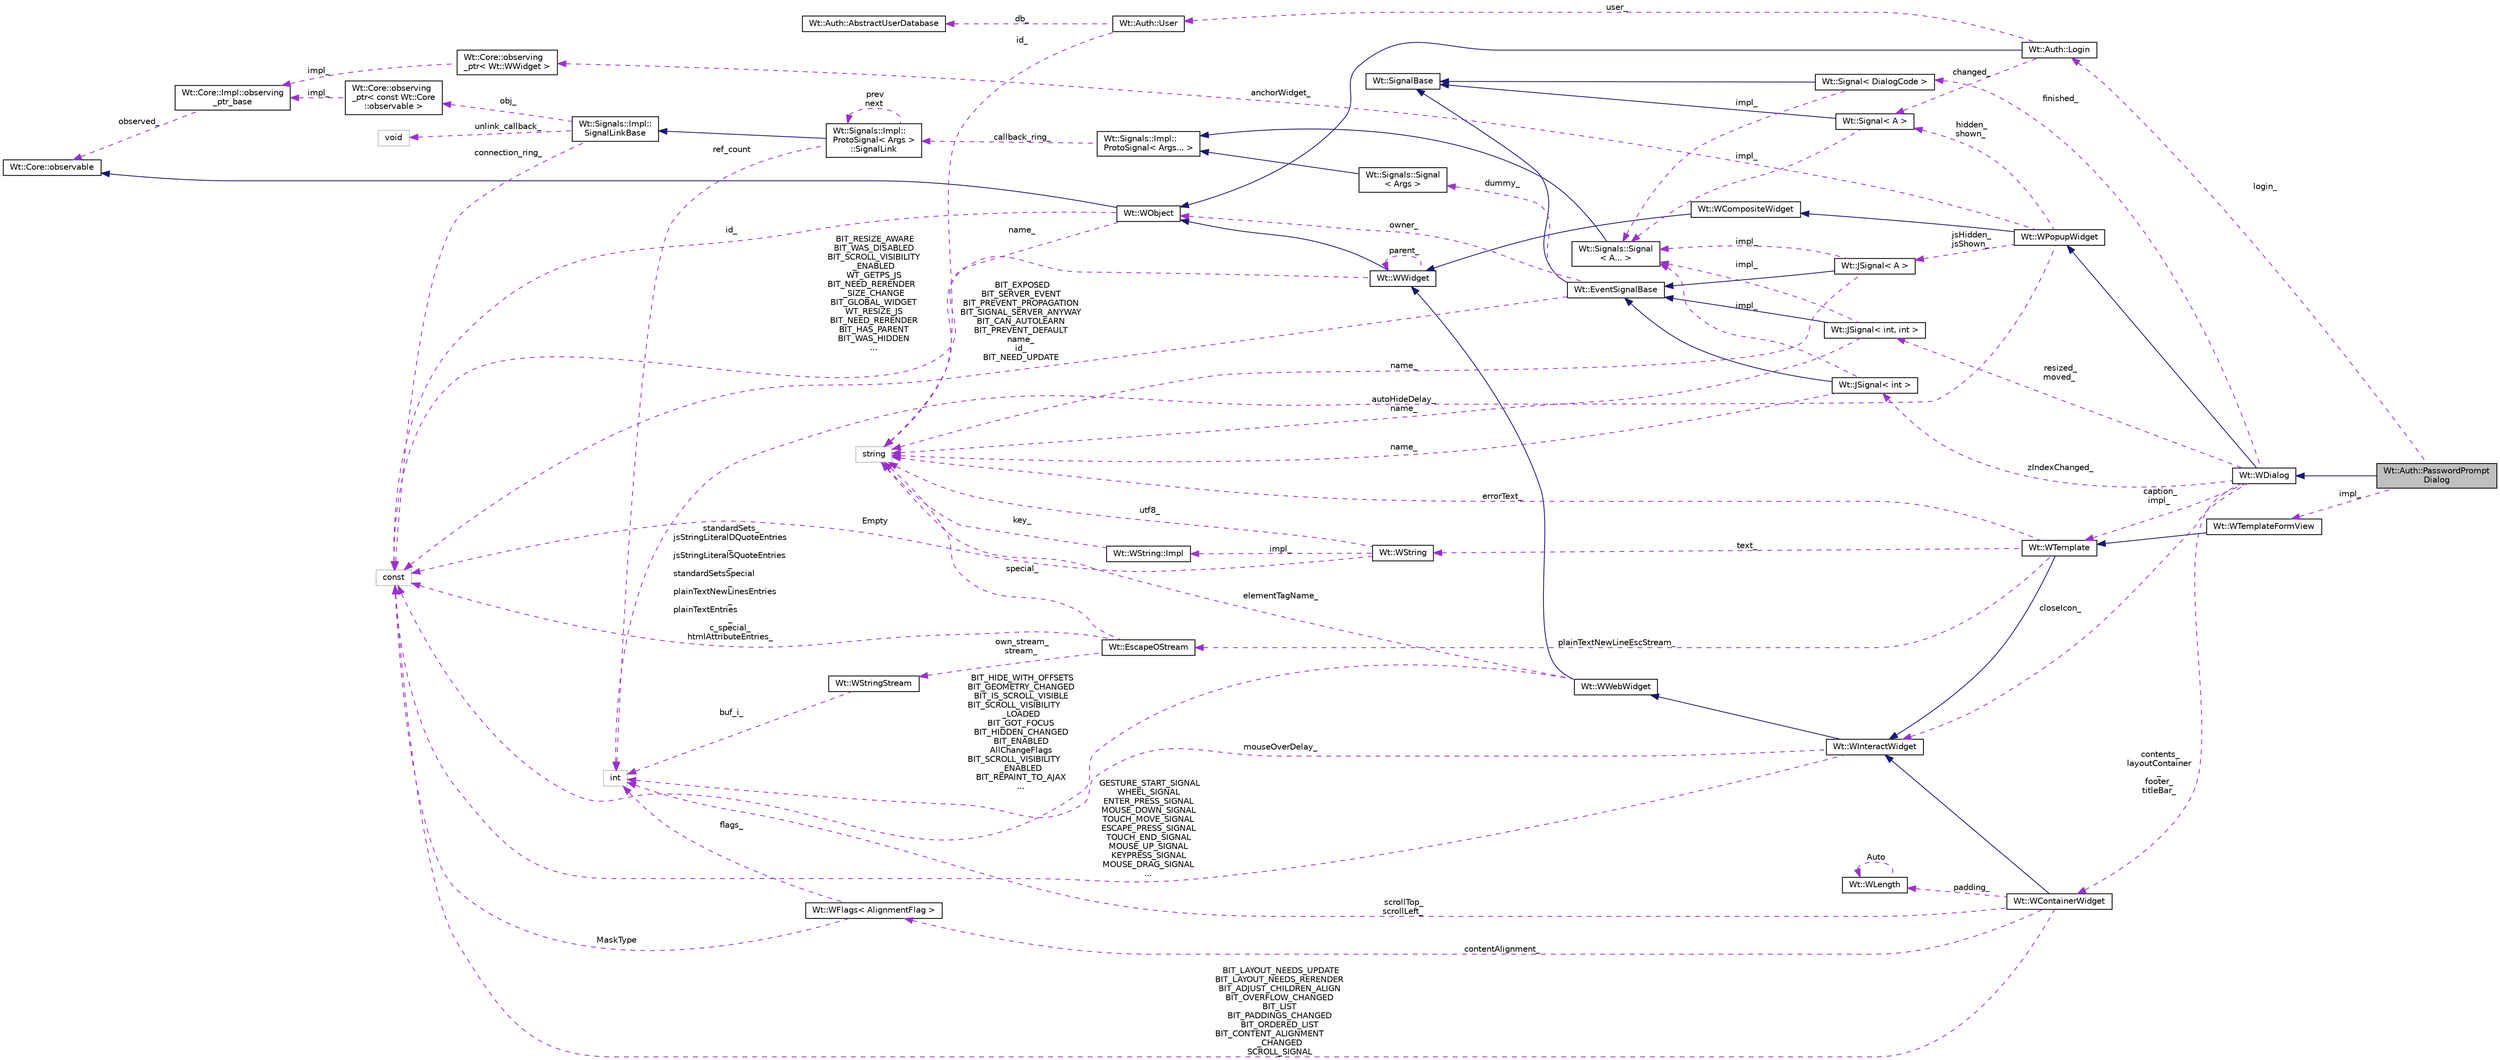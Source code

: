 digraph "Wt::Auth::PasswordPromptDialog"
{
 // LATEX_PDF_SIZE
  edge [fontname="Helvetica",fontsize="10",labelfontname="Helvetica",labelfontsize="10"];
  node [fontname="Helvetica",fontsize="10",shape=record];
  rankdir="LR";
  Node1 [label="Wt::Auth::PasswordPrompt\lDialog",height=0.2,width=0.4,color="black", fillcolor="grey75", style="filled", fontcolor="black",tooltip="A dialog that prompts for the user password."];
  Node2 -> Node1 [dir="back",color="midnightblue",fontsize="10",style="solid",fontname="Helvetica"];
  Node2 [label="Wt::WDialog",height=0.2,width=0.4,color="black", fillcolor="white", style="filled",URL="$classWt_1_1WDialog.html",tooltip="A WDialog shows a dialog."];
  Node3 -> Node2 [dir="back",color="midnightblue",fontsize="10",style="solid",fontname="Helvetica"];
  Node3 [label="Wt::WPopupWidget",height=0.2,width=0.4,color="black", fillcolor="white", style="filled",URL="$classWt_1_1WPopupWidget.html",tooltip="Base class for popup widgets."];
  Node4 -> Node3 [dir="back",color="midnightblue",fontsize="10",style="solid",fontname="Helvetica"];
  Node4 [label="Wt::WCompositeWidget",height=0.2,width=0.4,color="black", fillcolor="white", style="filled",URL="$classWt_1_1WCompositeWidget.html",tooltip="A widget that hides the implementation of composite widgets."];
  Node5 -> Node4 [dir="back",color="midnightblue",fontsize="10",style="solid",fontname="Helvetica"];
  Node5 [label="Wt::WWidget",height=0.2,width=0.4,color="black", fillcolor="white", style="filled",URL="$classWt_1_1WWidget.html",tooltip="The abstract base class for a user-interface component."];
  Node6 -> Node5 [dir="back",color="midnightblue",fontsize="10",style="solid",fontname="Helvetica"];
  Node6 [label="Wt::WObject",height=0.2,width=0.4,color="black", fillcolor="white", style="filled",URL="$classWt_1_1WObject.html",tooltip="A base class for objects that participate in the signal/slot system."];
  Node7 -> Node6 [dir="back",color="midnightblue",fontsize="10",style="solid",fontname="Helvetica"];
  Node7 [label="Wt::Core::observable",height=0.2,width=0.4,color="black", fillcolor="white", style="filled",URL="$classWt_1_1Core_1_1observable.html",tooltip="A base class for objects whose life-time can be tracked."];
  Node8 -> Node6 [dir="back",color="darkorchid3",fontsize="10",style="dashed",label=" name_" ,fontname="Helvetica"];
  Node8 [label="string",height=0.2,width=0.4,color="grey75", fillcolor="white", style="filled",tooltip=" "];
  Node9 -> Node6 [dir="back",color="darkorchid3",fontsize="10",style="dashed",label=" id_" ,fontname="Helvetica"];
  Node9 [label="const",height=0.2,width=0.4,color="grey75", fillcolor="white", style="filled",tooltip=" "];
  Node5 -> Node5 [dir="back",color="darkorchid3",fontsize="10",style="dashed",label=" parent_" ,fontname="Helvetica"];
  Node9 -> Node5 [dir="back",color="darkorchid3",fontsize="10",style="dashed",label=" BIT_RESIZE_AWARE\nBIT_WAS_DISABLED\nBIT_SCROLL_VISIBILITY\l_ENABLED\nWT_GETPS_JS\nBIT_NEED_RERENDER\l_SIZE_CHANGE\nBIT_GLOBAL_WIDGET\nWT_RESIZE_JS\nBIT_NEED_RERENDER\nBIT_HAS_PARENT\nBIT_WAS_HIDDEN\n..." ,fontname="Helvetica"];
  Node10 -> Node3 [dir="back",color="darkorchid3",fontsize="10",style="dashed",label=" hidden_\nshown_" ,fontname="Helvetica"];
  Node10 [label="Wt::Signal\< A \>",height=0.2,width=0.4,color="black", fillcolor="white", style="filled",URL="$classWt_1_1Signal.html",tooltip="A signal that propagates events to listeners."];
  Node11 -> Node10 [dir="back",color="midnightblue",fontsize="10",style="solid",fontname="Helvetica"];
  Node11 [label="Wt::SignalBase",height=0.2,width=0.4,color="black", fillcolor="white", style="filled",URL="$classWt_1_1SignalBase.html",tooltip="Abstract base class of a signal."];
  Node12 -> Node10 [dir="back",color="darkorchid3",fontsize="10",style="dashed",label=" impl_" ,fontname="Helvetica"];
  Node12 [label="Wt::Signals::Signal\l\< A... \>",height=0.2,width=0.4,color="black", fillcolor="white", style="filled",URL="$structWt_1_1Signals_1_1Signal.html",tooltip=" "];
  Node13 -> Node12 [dir="back",color="midnightblue",fontsize="10",style="solid",fontname="Helvetica"];
  Node13 [label="Wt::Signals::Impl::\lProtoSignal\< Args... \>",height=0.2,width=0.4,color="black", fillcolor="white", style="filled",URL="$classWt_1_1Signals_1_1Impl_1_1ProtoSignal.html",tooltip=" "];
  Node14 -> Node13 [dir="back",color="darkorchid3",fontsize="10",style="dashed",label=" callback_ring_" ,fontname="Helvetica"];
  Node14 [label="Wt::Signals::Impl::\lProtoSignal\< Args \>\l::SignalLink",height=0.2,width=0.4,color="black", fillcolor="white", style="filled",URL="$structWt_1_1Signals_1_1Impl_1_1ProtoSignal_1_1SignalLink.html",tooltip=" "];
  Node15 -> Node14 [dir="back",color="midnightblue",fontsize="10",style="solid",fontname="Helvetica"];
  Node15 [label="Wt::Signals::Impl::\lSignalLinkBase",height=0.2,width=0.4,color="black", fillcolor="white", style="filled",URL="$classWt_1_1Signals_1_1Impl_1_1SignalLinkBase.html",tooltip=" "];
  Node16 -> Node15 [dir="back",color="darkorchid3",fontsize="10",style="dashed",label=" unlink_callback_" ,fontname="Helvetica"];
  Node16 [label="void",height=0.2,width=0.4,color="grey75", fillcolor="white", style="filled",tooltip=" "];
  Node17 -> Node15 [dir="back",color="darkorchid3",fontsize="10",style="dashed",label=" obj_" ,fontname="Helvetica"];
  Node17 [label="Wt::Core::observing\l_ptr\< const Wt::Core\l::observable \>",height=0.2,width=0.4,color="black", fillcolor="white", style="filled",URL="$classWt_1_1Core_1_1observing__ptr.html",tooltip=" "];
  Node18 -> Node17 [dir="back",color="darkorchid3",fontsize="10",style="dashed",label=" impl_" ,fontname="Helvetica"];
  Node18 [label="Wt::Core::Impl::observing\l_ptr_base",height=0.2,width=0.4,color="black", fillcolor="white", style="filled",URL="$structWt_1_1Core_1_1Impl_1_1observing__ptr__base.html",tooltip=" "];
  Node7 -> Node18 [dir="back",color="darkorchid3",fontsize="10",style="dashed",label=" observed_" ,fontname="Helvetica"];
  Node9 -> Node15 [dir="back",color="darkorchid3",fontsize="10",style="dashed",label=" connection_ring_" ,fontname="Helvetica"];
  Node19 -> Node14 [dir="back",color="darkorchid3",fontsize="10",style="dashed",label=" ref_count" ,fontname="Helvetica"];
  Node19 [label="int",height=0.2,width=0.4,color="grey75", fillcolor="white", style="filled",tooltip=" "];
  Node14 -> Node14 [dir="back",color="darkorchid3",fontsize="10",style="dashed",label=" prev\nnext" ,fontname="Helvetica"];
  Node20 -> Node3 [dir="back",color="darkorchid3",fontsize="10",style="dashed",label=" jsHidden_\njsShown_" ,fontname="Helvetica"];
  Node20 [label="Wt::JSignal\< A \>",height=0.2,width=0.4,color="black", fillcolor="white", style="filled",URL="$classWt_1_1JSignal.html",tooltip="A signal to relay JavaScript to C++ calls."];
  Node21 -> Node20 [dir="back",color="midnightblue",fontsize="10",style="solid",fontname="Helvetica"];
  Node21 [label="Wt::EventSignalBase",height=0.2,width=0.4,color="black", fillcolor="white", style="filled",URL="$classWt_1_1EventSignalBase.html",tooltip="Abstract base class of an event signal."];
  Node11 -> Node21 [dir="back",color="midnightblue",fontsize="10",style="solid",fontname="Helvetica"];
  Node6 -> Node21 [dir="back",color="darkorchid3",fontsize="10",style="dashed",label=" owner_" ,fontname="Helvetica"];
  Node22 -> Node21 [dir="back",color="darkorchid3",fontsize="10",style="dashed",label=" dummy_" ,fontname="Helvetica"];
  Node22 [label="Wt::Signals::Signal\l\< Args \>",height=0.2,width=0.4,color="black", fillcolor="white", style="filled",URL="$structWt_1_1Signals_1_1Signal.html",tooltip=" "];
  Node13 -> Node22 [dir="back",color="midnightblue",fontsize="10",style="solid",fontname="Helvetica"];
  Node9 -> Node21 [dir="back",color="darkorchid3",fontsize="10",style="dashed",label=" BIT_EXPOSED\nBIT_SERVER_EVENT\nBIT_PREVENT_PROPAGATION\nBIT_SIGNAL_SERVER_ANYWAY\nBIT_CAN_AUTOLEARN\nBIT_PREVENT_DEFAULT\nname_\nid_\nBIT_NEED_UPDATE" ,fontname="Helvetica"];
  Node8 -> Node20 [dir="back",color="darkorchid3",fontsize="10",style="dashed",label=" name_" ,fontname="Helvetica"];
  Node12 -> Node20 [dir="back",color="darkorchid3",fontsize="10",style="dashed",label=" impl_" ,fontname="Helvetica"];
  Node23 -> Node3 [dir="back",color="darkorchid3",fontsize="10",style="dashed",label=" anchorWidget_" ,fontname="Helvetica"];
  Node23 [label="Wt::Core::observing\l_ptr\< Wt::WWidget \>",height=0.2,width=0.4,color="black", fillcolor="white", style="filled",URL="$classWt_1_1Core_1_1observing__ptr.html",tooltip=" "];
  Node18 -> Node23 [dir="back",color="darkorchid3",fontsize="10",style="dashed",label=" impl_" ,fontname="Helvetica"];
  Node19 -> Node3 [dir="back",color="darkorchid3",fontsize="10",style="dashed",label=" autoHideDelay_" ,fontname="Helvetica"];
  Node24 -> Node2 [dir="back",color="darkorchid3",fontsize="10",style="dashed",label=" contents_\nlayoutContainer\l_\nfooter_\ntitleBar_" ,fontname="Helvetica"];
  Node24 [label="Wt::WContainerWidget",height=0.2,width=0.4,color="black", fillcolor="white", style="filled",URL="$classWt_1_1WContainerWidget.html",tooltip="A widget that holds and manages child widgets."];
  Node25 -> Node24 [dir="back",color="midnightblue",fontsize="10",style="solid",fontname="Helvetica"];
  Node25 [label="Wt::WInteractWidget",height=0.2,width=0.4,color="black", fillcolor="white", style="filled",URL="$classWt_1_1WInteractWidget.html",tooltip="An abstract widget that can receive user-interface interaction."];
  Node26 -> Node25 [dir="back",color="midnightblue",fontsize="10",style="solid",fontname="Helvetica"];
  Node26 [label="Wt::WWebWidget",height=0.2,width=0.4,color="black", fillcolor="white", style="filled",URL="$classWt_1_1WWebWidget.html",tooltip="A base class for widgets with an HTML counterpart."];
  Node5 -> Node26 [dir="back",color="midnightblue",fontsize="10",style="solid",fontname="Helvetica"];
  Node8 -> Node26 [dir="back",color="darkorchid3",fontsize="10",style="dashed",label=" elementTagName_" ,fontname="Helvetica"];
  Node9 -> Node26 [dir="back",color="darkorchid3",fontsize="10",style="dashed",label=" BIT_HIDE_WITH_OFFSETS\nBIT_GEOMETRY_CHANGED\nBIT_IS_SCROLL_VISIBLE\nBIT_SCROLL_VISIBILITY\l_LOADED\nBIT_GOT_FOCUS\nBIT_HIDDEN_CHANGED\nBIT_ENABLED\nAllChangeFlags\nBIT_SCROLL_VISIBILITY\l_ENABLED\nBIT_REPAINT_TO_AJAX\n..." ,fontname="Helvetica"];
  Node19 -> Node25 [dir="back",color="darkorchid3",fontsize="10",style="dashed",label=" mouseOverDelay_" ,fontname="Helvetica"];
  Node9 -> Node25 [dir="back",color="darkorchid3",fontsize="10",style="dashed",label=" GESTURE_START_SIGNAL\nWHEEL_SIGNAL\nENTER_PRESS_SIGNAL\nMOUSE_DOWN_SIGNAL\nTOUCH_MOVE_SIGNAL\nESCAPE_PRESS_SIGNAL\nTOUCH_END_SIGNAL\nMOUSE_UP_SIGNAL\nKEYPRESS_SIGNAL\nMOUSE_DRAG_SIGNAL\n..." ,fontname="Helvetica"];
  Node19 -> Node24 [dir="back",color="darkorchid3",fontsize="10",style="dashed",label=" scrollTop_\nscrollLeft_" ,fontname="Helvetica"];
  Node27 -> Node24 [dir="back",color="darkorchid3",fontsize="10",style="dashed",label=" contentAlignment_" ,fontname="Helvetica"];
  Node27 [label="Wt::WFlags\< AlignmentFlag \>",height=0.2,width=0.4,color="black", fillcolor="white", style="filled",URL="$classWt_1_1WFlags.html",tooltip=" "];
  Node19 -> Node27 [dir="back",color="darkorchid3",fontsize="10",style="dashed",label=" flags_" ,fontname="Helvetica"];
  Node9 -> Node27 [dir="back",color="darkorchid3",fontsize="10",style="dashed",label=" MaskType" ,fontname="Helvetica"];
  Node28 -> Node24 [dir="back",color="darkorchid3",fontsize="10",style="dashed",label=" padding_" ,fontname="Helvetica"];
  Node28 [label="Wt::WLength",height=0.2,width=0.4,color="black", fillcolor="white", style="filled",URL="$classWt_1_1WLength.html",tooltip="A value class that describes a CSS length."];
  Node28 -> Node28 [dir="back",color="darkorchid3",fontsize="10",style="dashed",label=" Auto" ,fontname="Helvetica"];
  Node9 -> Node24 [dir="back",color="darkorchid3",fontsize="10",style="dashed",label=" BIT_LAYOUT_NEEDS_UPDATE\nBIT_LAYOUT_NEEDS_RERENDER\nBIT_ADJUST_CHILDREN_ALIGN\nBIT_OVERFLOW_CHANGED\nBIT_LIST\nBIT_PADDINGS_CHANGED\nBIT_ORDERED_LIST\nBIT_CONTENT_ALIGNMENT\l_CHANGED\nSCROLL_SIGNAL" ,fontname="Helvetica"];
  Node29 -> Node2 [dir="back",color="darkorchid3",fontsize="10",style="dashed",label=" caption_\nimpl_" ,fontname="Helvetica"];
  Node29 [label="Wt::WTemplate",height=0.2,width=0.4,color="black", fillcolor="white", style="filled",URL="$classWt_1_1WTemplate.html",tooltip="A widget that renders an XHTML template."];
  Node25 -> Node29 [dir="back",color="midnightblue",fontsize="10",style="solid",fontname="Helvetica"];
  Node30 -> Node29 [dir="back",color="darkorchid3",fontsize="10",style="dashed",label=" text_" ,fontname="Helvetica"];
  Node30 [label="Wt::WString",height=0.2,width=0.4,color="black", fillcolor="white", style="filled",URL="$classWt_1_1WString.html",tooltip="A value class which describes a locale-aware unicode string."];
  Node31 -> Node30 [dir="back",color="darkorchid3",fontsize="10",style="dashed",label=" impl_" ,fontname="Helvetica"];
  Node31 [label="Wt::WString::Impl",height=0.2,width=0.4,color="black", fillcolor="white", style="filled",URL="$structWt_1_1WString_1_1Impl.html",tooltip=" "];
  Node8 -> Node31 [dir="back",color="darkorchid3",fontsize="10",style="dashed",label=" key_" ,fontname="Helvetica"];
  Node8 -> Node30 [dir="back",color="darkorchid3",fontsize="10",style="dashed",label=" utf8_" ,fontname="Helvetica"];
  Node9 -> Node30 [dir="back",color="darkorchid3",fontsize="10",style="dashed",label=" Empty" ,fontname="Helvetica"];
  Node32 -> Node29 [dir="back",color="darkorchid3",fontsize="10",style="dashed",label=" plainTextNewLineEscStream_" ,fontname="Helvetica"];
  Node32 [label="Wt::EscapeOStream",height=0.2,width=0.4,color="black", fillcolor="white", style="filled",URL="$classWt_1_1EscapeOStream.html",tooltip=" "];
  Node8 -> Node32 [dir="back",color="darkorchid3",fontsize="10",style="dashed",label=" special_" ,fontname="Helvetica"];
  Node33 -> Node32 [dir="back",color="darkorchid3",fontsize="10",style="dashed",label=" own_stream_\nstream_" ,fontname="Helvetica"];
  Node33 [label="Wt::WStringStream",height=0.2,width=0.4,color="black", fillcolor="white", style="filled",URL="$classWt_1_1WStringStream.html",tooltip=" "];
  Node19 -> Node33 [dir="back",color="darkorchid3",fontsize="10",style="dashed",label=" buf_i_" ,fontname="Helvetica"];
  Node9 -> Node32 [dir="back",color="darkorchid3",fontsize="10",style="dashed",label=" standardSets_\njsStringLiteralDQuoteEntries\l_\njsStringLiteralSQuoteEntries\l_\nstandardSetsSpecial\l_\nplainTextNewLinesEntries\l_\nplainTextEntries\l_\nc_special_\nhtmlAttributeEntries_" ,fontname="Helvetica"];
  Node8 -> Node29 [dir="back",color="darkorchid3",fontsize="10",style="dashed",label=" errorText_" ,fontname="Helvetica"];
  Node34 -> Node2 [dir="back",color="darkorchid3",fontsize="10",style="dashed",label=" resized_\nmoved_" ,fontname="Helvetica"];
  Node34 [label="Wt::JSignal\< int, int \>",height=0.2,width=0.4,color="black", fillcolor="white", style="filled",URL="$classWt_1_1JSignal.html",tooltip=" "];
  Node21 -> Node34 [dir="back",color="midnightblue",fontsize="10",style="solid",fontname="Helvetica"];
  Node8 -> Node34 [dir="back",color="darkorchid3",fontsize="10",style="dashed",label=" name_" ,fontname="Helvetica"];
  Node12 -> Node34 [dir="back",color="darkorchid3",fontsize="10",style="dashed",label=" impl_" ,fontname="Helvetica"];
  Node25 -> Node2 [dir="back",color="darkorchid3",fontsize="10",style="dashed",label=" closeIcon_" ,fontname="Helvetica"];
  Node35 -> Node2 [dir="back",color="darkorchid3",fontsize="10",style="dashed",label=" zIndexChanged_" ,fontname="Helvetica"];
  Node35 [label="Wt::JSignal\< int \>",height=0.2,width=0.4,color="black", fillcolor="white", style="filled",URL="$classWt_1_1JSignal.html",tooltip=" "];
  Node21 -> Node35 [dir="back",color="midnightblue",fontsize="10",style="solid",fontname="Helvetica"];
  Node8 -> Node35 [dir="back",color="darkorchid3",fontsize="10",style="dashed",label=" name_" ,fontname="Helvetica"];
  Node12 -> Node35 [dir="back",color="darkorchid3",fontsize="10",style="dashed",label=" impl_" ,fontname="Helvetica"];
  Node36 -> Node2 [dir="back",color="darkorchid3",fontsize="10",style="dashed",label=" finished_" ,fontname="Helvetica"];
  Node36 [label="Wt::Signal\< DialogCode \>",height=0.2,width=0.4,color="black", fillcolor="white", style="filled",URL="$classWt_1_1Signal.html",tooltip=" "];
  Node11 -> Node36 [dir="back",color="midnightblue",fontsize="10",style="solid",fontname="Helvetica"];
  Node12 -> Node36 [dir="back",color="darkorchid3",fontsize="10",style="dashed",label=" impl_" ,fontname="Helvetica"];
  Node37 -> Node1 [dir="back",color="darkorchid3",fontsize="10",style="dashed",label=" login_" ,fontname="Helvetica"];
  Node37 [label="Wt::Auth::Login",height=0.2,width=0.4,color="black", fillcolor="white", style="filled",URL="$classWt_1_1Auth_1_1Login.html",tooltip="A class that manages the current login state."];
  Node6 -> Node37 [dir="back",color="midnightblue",fontsize="10",style="solid",fontname="Helvetica"];
  Node10 -> Node37 [dir="back",color="darkorchid3",fontsize="10",style="dashed",label=" changed_" ,fontname="Helvetica"];
  Node38 -> Node37 [dir="back",color="darkorchid3",fontsize="10",style="dashed",label=" user_" ,fontname="Helvetica"];
  Node38 [label="Wt::Auth::User",height=0.2,width=0.4,color="black", fillcolor="white", style="filled",URL="$classWt_1_1Auth_1_1User.html",tooltip="A user."];
  Node8 -> Node38 [dir="back",color="darkorchid3",fontsize="10",style="dashed",label=" id_" ,fontname="Helvetica"];
  Node39 -> Node38 [dir="back",color="darkorchid3",fontsize="10",style="dashed",label=" db_" ,fontname="Helvetica"];
  Node39 [label="Wt::Auth::AbstractUserDatabase",height=0.2,width=0.4,color="black", fillcolor="white", style="filled",URL="$classWt_1_1Auth_1_1AbstractUserDatabase.html",tooltip="Abstract interface for an authentication user database."];
  Node40 -> Node1 [dir="back",color="darkorchid3",fontsize="10",style="dashed",label=" impl_" ,fontname="Helvetica"];
  Node40 [label="Wt::WTemplateFormView",height=0.2,width=0.4,color="black", fillcolor="white", style="filled",URL="$classWt_1_1WTemplateFormView.html",tooltip="A template-based View class for form models."];
  Node29 -> Node40 [dir="back",color="midnightblue",fontsize="10",style="solid",fontname="Helvetica"];
}
